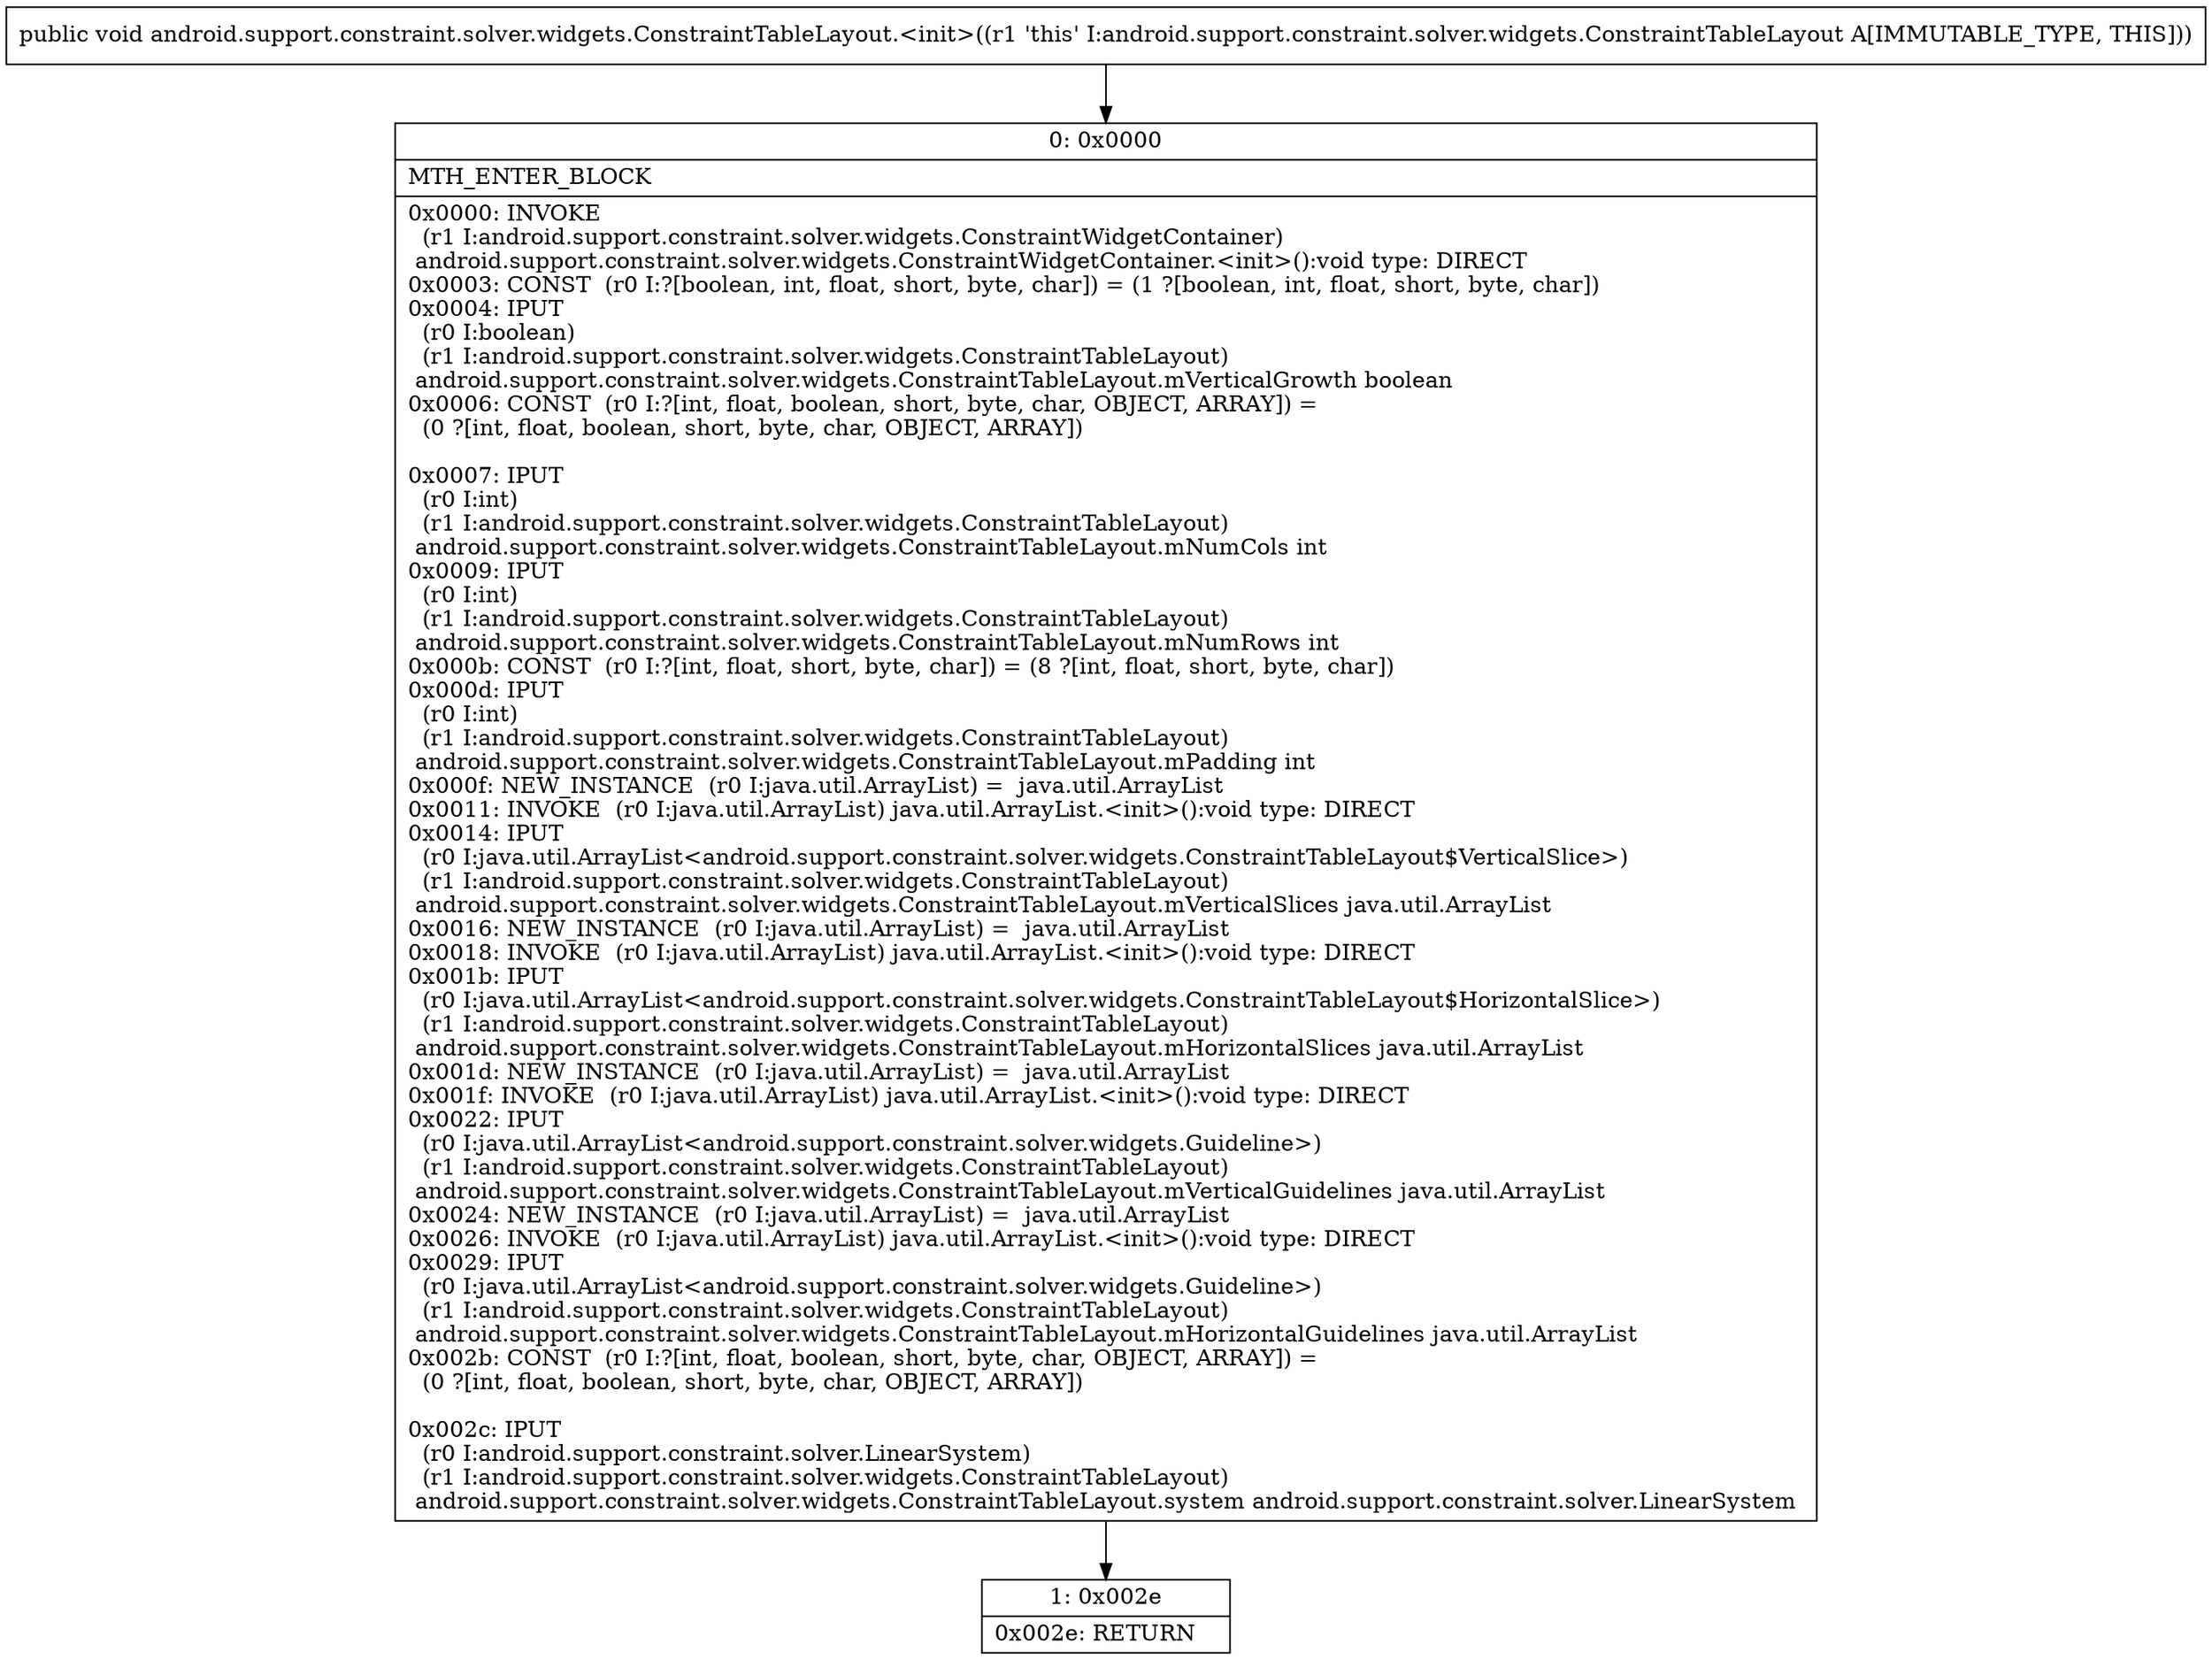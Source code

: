 digraph "CFG forandroid.support.constraint.solver.widgets.ConstraintTableLayout.\<init\>()V" {
Node_0 [shape=record,label="{0\:\ 0x0000|MTH_ENTER_BLOCK\l|0x0000: INVOKE  \l  (r1 I:android.support.constraint.solver.widgets.ConstraintWidgetContainer)\l android.support.constraint.solver.widgets.ConstraintWidgetContainer.\<init\>():void type: DIRECT \l0x0003: CONST  (r0 I:?[boolean, int, float, short, byte, char]) = (1 ?[boolean, int, float, short, byte, char]) \l0x0004: IPUT  \l  (r0 I:boolean)\l  (r1 I:android.support.constraint.solver.widgets.ConstraintTableLayout)\l android.support.constraint.solver.widgets.ConstraintTableLayout.mVerticalGrowth boolean \l0x0006: CONST  (r0 I:?[int, float, boolean, short, byte, char, OBJECT, ARRAY]) = \l  (0 ?[int, float, boolean, short, byte, char, OBJECT, ARRAY])\l \l0x0007: IPUT  \l  (r0 I:int)\l  (r1 I:android.support.constraint.solver.widgets.ConstraintTableLayout)\l android.support.constraint.solver.widgets.ConstraintTableLayout.mNumCols int \l0x0009: IPUT  \l  (r0 I:int)\l  (r1 I:android.support.constraint.solver.widgets.ConstraintTableLayout)\l android.support.constraint.solver.widgets.ConstraintTableLayout.mNumRows int \l0x000b: CONST  (r0 I:?[int, float, short, byte, char]) = (8 ?[int, float, short, byte, char]) \l0x000d: IPUT  \l  (r0 I:int)\l  (r1 I:android.support.constraint.solver.widgets.ConstraintTableLayout)\l android.support.constraint.solver.widgets.ConstraintTableLayout.mPadding int \l0x000f: NEW_INSTANCE  (r0 I:java.util.ArrayList) =  java.util.ArrayList \l0x0011: INVOKE  (r0 I:java.util.ArrayList) java.util.ArrayList.\<init\>():void type: DIRECT \l0x0014: IPUT  \l  (r0 I:java.util.ArrayList\<android.support.constraint.solver.widgets.ConstraintTableLayout$VerticalSlice\>)\l  (r1 I:android.support.constraint.solver.widgets.ConstraintTableLayout)\l android.support.constraint.solver.widgets.ConstraintTableLayout.mVerticalSlices java.util.ArrayList \l0x0016: NEW_INSTANCE  (r0 I:java.util.ArrayList) =  java.util.ArrayList \l0x0018: INVOKE  (r0 I:java.util.ArrayList) java.util.ArrayList.\<init\>():void type: DIRECT \l0x001b: IPUT  \l  (r0 I:java.util.ArrayList\<android.support.constraint.solver.widgets.ConstraintTableLayout$HorizontalSlice\>)\l  (r1 I:android.support.constraint.solver.widgets.ConstraintTableLayout)\l android.support.constraint.solver.widgets.ConstraintTableLayout.mHorizontalSlices java.util.ArrayList \l0x001d: NEW_INSTANCE  (r0 I:java.util.ArrayList) =  java.util.ArrayList \l0x001f: INVOKE  (r0 I:java.util.ArrayList) java.util.ArrayList.\<init\>():void type: DIRECT \l0x0022: IPUT  \l  (r0 I:java.util.ArrayList\<android.support.constraint.solver.widgets.Guideline\>)\l  (r1 I:android.support.constraint.solver.widgets.ConstraintTableLayout)\l android.support.constraint.solver.widgets.ConstraintTableLayout.mVerticalGuidelines java.util.ArrayList \l0x0024: NEW_INSTANCE  (r0 I:java.util.ArrayList) =  java.util.ArrayList \l0x0026: INVOKE  (r0 I:java.util.ArrayList) java.util.ArrayList.\<init\>():void type: DIRECT \l0x0029: IPUT  \l  (r0 I:java.util.ArrayList\<android.support.constraint.solver.widgets.Guideline\>)\l  (r1 I:android.support.constraint.solver.widgets.ConstraintTableLayout)\l android.support.constraint.solver.widgets.ConstraintTableLayout.mHorizontalGuidelines java.util.ArrayList \l0x002b: CONST  (r0 I:?[int, float, boolean, short, byte, char, OBJECT, ARRAY]) = \l  (0 ?[int, float, boolean, short, byte, char, OBJECT, ARRAY])\l \l0x002c: IPUT  \l  (r0 I:android.support.constraint.solver.LinearSystem)\l  (r1 I:android.support.constraint.solver.widgets.ConstraintTableLayout)\l android.support.constraint.solver.widgets.ConstraintTableLayout.system android.support.constraint.solver.LinearSystem \l}"];
Node_1 [shape=record,label="{1\:\ 0x002e|0x002e: RETURN   \l}"];
MethodNode[shape=record,label="{public void android.support.constraint.solver.widgets.ConstraintTableLayout.\<init\>((r1 'this' I:android.support.constraint.solver.widgets.ConstraintTableLayout A[IMMUTABLE_TYPE, THIS])) }"];
MethodNode -> Node_0;
Node_0 -> Node_1;
}

